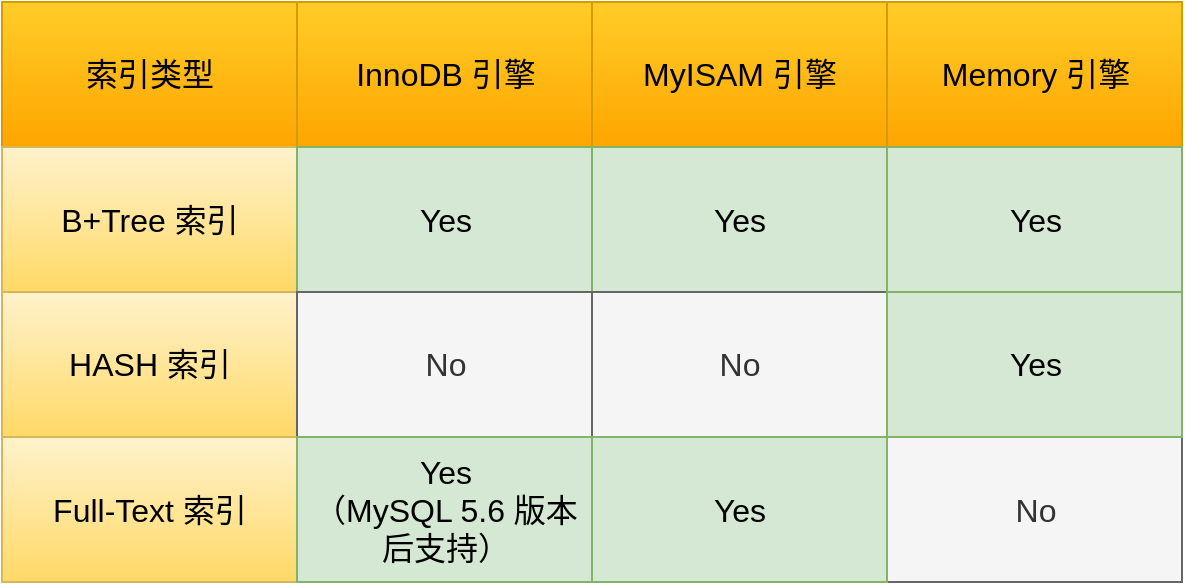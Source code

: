 <mxfile version="20.0.2" type="github">
  <diagram id="jBJSwnftDnE9K7OT6qKQ" name="Page-1">
    <mxGraphModel dx="1505" dy="640" grid="1" gridSize="10" guides="1" tooltips="1" connect="1" arrows="1" fold="1" page="1" pageScale="1" pageWidth="827" pageHeight="1169" math="0" shadow="0">
      <root>
        <mxCell id="0" />
        <mxCell id="1" parent="0" />
        <mxCell id="Cg3wJJousEzFNF6Ard0S-1" value="" style="group;fontSize=16;fillColor=#d5e8d4;strokeColor=#82b366;container=0;" parent="1" vertex="1" connectable="0">
          <mxGeometry x="160" y="240" width="590" height="290" as="geometry" />
        </mxCell>
        <mxCell id="68Gu6tD-6aWjOVKYj89t-1" value="索引类型" style="rounded=0;whiteSpace=wrap;html=1;fillColor=#ffcd28;gradientColor=#ffa500;strokeColor=#d79b00;fontSize=16;" parent="1" vertex="1">
          <mxGeometry x="160" y="240" width="147.5" height="72.5" as="geometry" />
        </mxCell>
        <mxCell id="68Gu6tD-6aWjOVKYj89t-3" value="InnoDB 引擎" style="rounded=0;whiteSpace=wrap;html=1;fillColor=#ffcd28;gradientColor=#ffa500;strokeColor=#d79b00;fontSize=16;" parent="1" vertex="1">
          <mxGeometry x="307.5" y="240" width="147.5" height="72.5" as="geometry" />
        </mxCell>
        <mxCell id="68Gu6tD-6aWjOVKYj89t-4" value="MyISAM 引擎" style="rounded=0;whiteSpace=wrap;html=1;fillColor=#ffcd28;gradientColor=#ffa500;strokeColor=#d79b00;fontSize=16;" parent="1" vertex="1">
          <mxGeometry x="455" y="240" width="147.5" height="72.5" as="geometry" />
        </mxCell>
        <mxCell id="68Gu6tD-6aWjOVKYj89t-5" value="Memory 引擎" style="rounded=0;whiteSpace=wrap;html=1;fillColor=#ffcd28;gradientColor=#ffa500;strokeColor=#d79b00;fontSize=16;" parent="1" vertex="1">
          <mxGeometry x="602.5" y="240" width="147.5" height="72.5" as="geometry" />
        </mxCell>
        <mxCell id="68Gu6tD-6aWjOVKYj89t-6" value="B+Tree 索引" style="rounded=0;whiteSpace=wrap;html=1;fillColor=#fff2cc;gradientColor=#ffd966;strokeColor=#d6b656;fontSize=16;" parent="1" vertex="1">
          <mxGeometry x="160" y="312.5" width="147.5" height="72.5" as="geometry" />
        </mxCell>
        <mxCell id="68Gu6tD-6aWjOVKYj89t-7" value="HASH 索引" style="rounded=0;whiteSpace=wrap;html=1;fillColor=#fff2cc;gradientColor=#ffd966;strokeColor=#d6b656;fontSize=16;" parent="1" vertex="1">
          <mxGeometry x="160" y="385" width="147.5" height="72.5" as="geometry" />
        </mxCell>
        <mxCell id="68Gu6tD-6aWjOVKYj89t-8" value="Full-Text 索引" style="rounded=0;whiteSpace=wrap;html=1;fillColor=#fff2cc;gradientColor=#ffd966;strokeColor=#d6b656;fontSize=16;" parent="1" vertex="1">
          <mxGeometry x="160" y="457.5" width="147.5" height="72.5" as="geometry" />
        </mxCell>
        <mxCell id="68Gu6tD-6aWjOVKYj89t-9" value="Yes" style="rounded=0;whiteSpace=wrap;html=1;fillColor=#d5e8d4;strokeColor=#82b366;fontSize=16;" parent="1" vertex="1">
          <mxGeometry x="307.5" y="312.5" width="147.5" height="72.5" as="geometry" />
        </mxCell>
        <mxCell id="68Gu6tD-6aWjOVKYj89t-10" value="Yes" style="rounded=0;whiteSpace=wrap;html=1;fillColor=#d5e8d4;strokeColor=#82b366;fontSize=16;" parent="1" vertex="1">
          <mxGeometry x="455" y="312.5" width="147.5" height="72.5" as="geometry" />
        </mxCell>
        <mxCell id="68Gu6tD-6aWjOVKYj89t-11" value="Yes" style="rounded=0;whiteSpace=wrap;html=1;fillColor=#d5e8d4;strokeColor=#82b366;fontSize=16;" parent="1" vertex="1">
          <mxGeometry x="602.5" y="312.5" width="147.5" height="72.5" as="geometry" />
        </mxCell>
        <mxCell id="68Gu6tD-6aWjOVKYj89t-12" value="No" style="rounded=0;whiteSpace=wrap;html=1;fillColor=#f5f5f5;fontColor=#333333;strokeColor=#666666;fontSize=16;" parent="1" vertex="1">
          <mxGeometry x="307.5" y="385" width="147.5" height="72.5" as="geometry" />
        </mxCell>
        <mxCell id="68Gu6tD-6aWjOVKYj89t-13" value="&lt;span style=&quot;color: rgb(0, 0, 0);&quot;&gt;Yes&lt;br&gt;（MySQL 5.6 版本后支持）&lt;/span&gt;" style="rounded=0;whiteSpace=wrap;html=1;fillColor=#d5e8d4;strokeColor=#82b366;fontSize=16;" parent="1" vertex="1">
          <mxGeometry x="307.5" y="457.5" width="147.5" height="72.5" as="geometry" />
        </mxCell>
        <mxCell id="68Gu6tD-6aWjOVKYj89t-14" value="No" style="rounded=0;whiteSpace=wrap;html=1;fillColor=#f5f5f5;fontColor=#333333;strokeColor=#666666;fontSize=16;" parent="1" vertex="1">
          <mxGeometry x="455" y="385" width="147.5" height="72.5" as="geometry" />
        </mxCell>
        <mxCell id="68Gu6tD-6aWjOVKYj89t-15" value="No" style="rounded=0;whiteSpace=wrap;html=1;fillColor=#f5f5f5;fontColor=#333333;strokeColor=#666666;fontSize=16;" parent="1" vertex="1">
          <mxGeometry x="602.5" y="457.5" width="147.5" height="72.5" as="geometry" />
        </mxCell>
        <mxCell id="68Gu6tD-6aWjOVKYj89t-16" value="Yes" style="rounded=0;whiteSpace=wrap;html=1;fillColor=#d5e8d4;strokeColor=#82b366;fontSize=16;" parent="1" vertex="1">
          <mxGeometry x="602.5" y="385" width="147.5" height="72.5" as="geometry" />
        </mxCell>
        <mxCell id="68Gu6tD-6aWjOVKYj89t-17" value="Yes" style="rounded=0;whiteSpace=wrap;html=1;fillColor=#d5e8d4;strokeColor=#82b366;fontSize=16;" parent="1" vertex="1">
          <mxGeometry x="455" y="457.5" width="147.5" height="72.5" as="geometry" />
        </mxCell>
      </root>
    </mxGraphModel>
  </diagram>
</mxfile>
